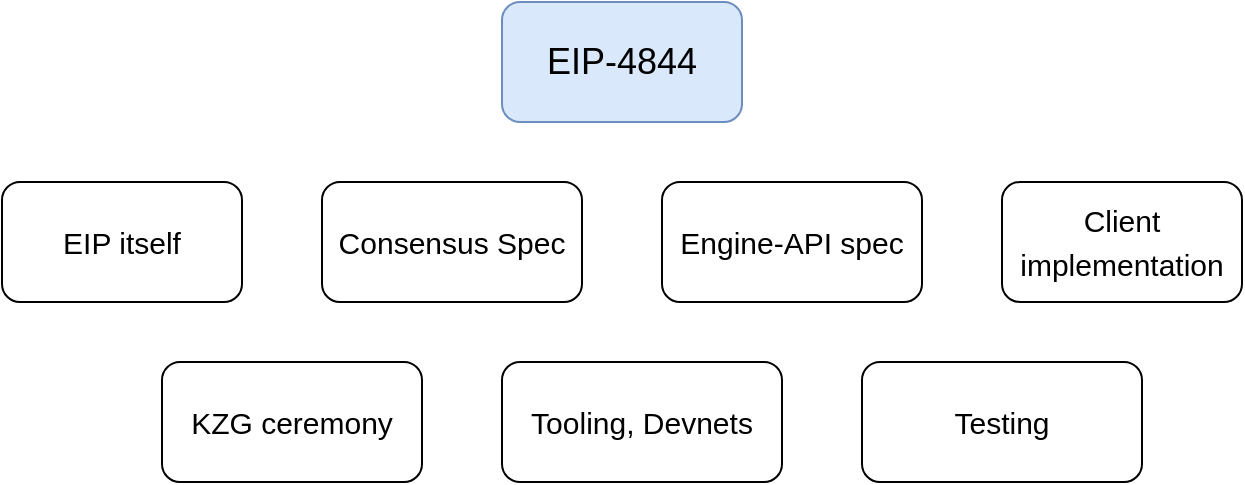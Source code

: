<mxfile version="20.7.4" type="github">
  <diagram id="xjxomUsJOC9vYhl664Ct" name="Page-1">
    <mxGraphModel dx="1739" dy="585" grid="1" gridSize="10" guides="1" tooltips="1" connect="1" arrows="1" fold="1" page="1" pageScale="1" pageWidth="850" pageHeight="1100" math="0" shadow="0">
      <root>
        <mxCell id="0" />
        <mxCell id="1" parent="0" />
        <mxCell id="xy5AybyZS4DWEqt7mpqy-1" value="&lt;font style=&quot;font-size: 18px;&quot;&gt;EIP-4844&lt;/font&gt;" style="rounded=1;whiteSpace=wrap;html=1;fillColor=#dae8fc;strokeColor=#6c8ebf;" vertex="1" parent="1">
          <mxGeometry x="170" y="470" width="120" height="60" as="geometry" />
        </mxCell>
        <mxCell id="xy5AybyZS4DWEqt7mpqy-9" value="&lt;font style=&quot;font-size: 15px;&quot;&gt;EIP itself&lt;/font&gt;" style="rounded=1;whiteSpace=wrap;html=1;fontSize=18;" vertex="1" parent="1">
          <mxGeometry x="-80" y="560" width="120" height="60" as="geometry" />
        </mxCell>
        <mxCell id="xy5AybyZS4DWEqt7mpqy-10" value="&lt;font style=&quot;font-size: 15px;&quot;&gt;Consensus Spec&lt;/font&gt;" style="rounded=1;whiteSpace=wrap;html=1;fontSize=18;" vertex="1" parent="1">
          <mxGeometry x="80" y="560" width="130" height="60" as="geometry" />
        </mxCell>
        <mxCell id="xy5AybyZS4DWEqt7mpqy-11" value="&lt;span style=&quot;font-size: 15px;&quot;&gt;Engine-API spec&lt;/span&gt;" style="rounded=1;whiteSpace=wrap;html=1;fontSize=18;" vertex="1" parent="1">
          <mxGeometry x="250" y="560" width="130" height="60" as="geometry" />
        </mxCell>
        <mxCell id="xy5AybyZS4DWEqt7mpqy-13" value="&lt;font style=&quot;font-size: 15px;&quot;&gt;Client implementation&lt;/font&gt;" style="rounded=1;whiteSpace=wrap;html=1;fontSize=18;" vertex="1" parent="1">
          <mxGeometry x="420" y="560" width="120" height="60" as="geometry" />
        </mxCell>
        <mxCell id="xy5AybyZS4DWEqt7mpqy-14" value="&lt;font style=&quot;font-size: 15px;&quot;&gt;KZG ceremony&lt;/font&gt;" style="rounded=1;whiteSpace=wrap;html=1;fontSize=18;" vertex="1" parent="1">
          <mxGeometry y="650" width="130" height="60" as="geometry" />
        </mxCell>
        <mxCell id="xy5AybyZS4DWEqt7mpqy-15" value="&lt;font style=&quot;font-size: 15px;&quot;&gt;Tooling, Devnets&lt;/font&gt;" style="rounded=1;whiteSpace=wrap;html=1;fontSize=18;" vertex="1" parent="1">
          <mxGeometry x="170" y="650" width="140" height="60" as="geometry" />
        </mxCell>
        <mxCell id="xy5AybyZS4DWEqt7mpqy-16" value="&lt;font style=&quot;font-size: 15px;&quot;&gt;Testing&lt;/font&gt;" style="rounded=1;whiteSpace=wrap;html=1;fontSize=18;" vertex="1" parent="1">
          <mxGeometry x="350" y="650" width="140" height="60" as="geometry" />
        </mxCell>
      </root>
    </mxGraphModel>
  </diagram>
</mxfile>
